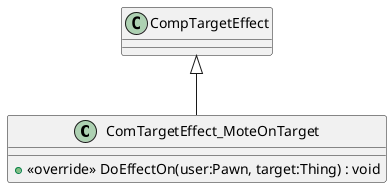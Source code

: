 @startuml
class ComTargetEffect_MoteOnTarget {
    + <<override>> DoEffectOn(user:Pawn, target:Thing) : void
}
CompTargetEffect <|-- ComTargetEffect_MoteOnTarget
@enduml
